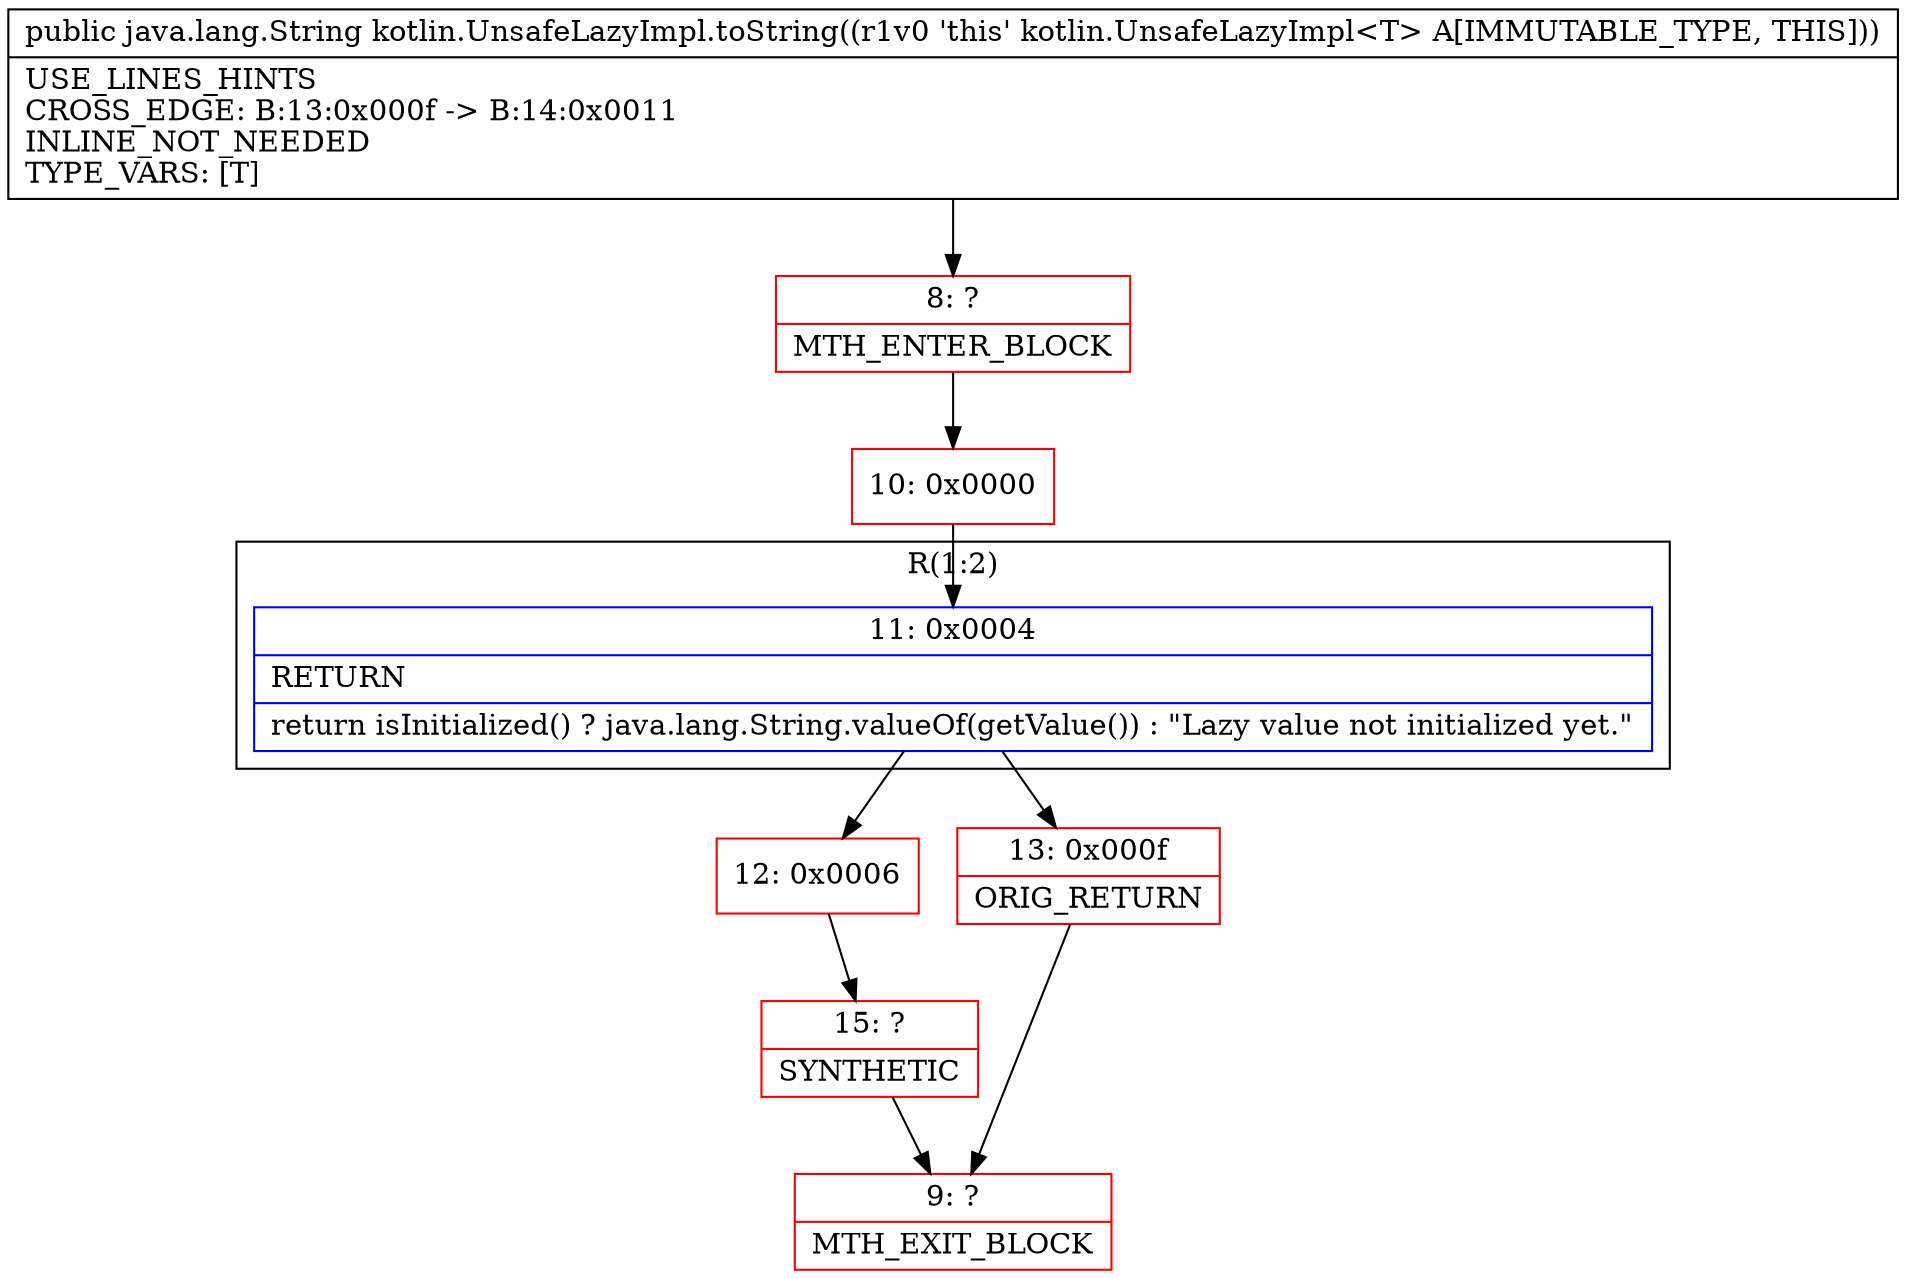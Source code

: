 digraph "CFG forkotlin.UnsafeLazyImpl.toString()Ljava\/lang\/String;" {
subgraph cluster_Region_935405282 {
label = "R(1:2)";
node [shape=record,color=blue];
Node_11 [shape=record,label="{11\:\ 0x0004|RETURN\l|return isInitialized() ? java.lang.String.valueOf(getValue()) : \"Lazy value not initialized yet.\"\l}"];
}
Node_8 [shape=record,color=red,label="{8\:\ ?|MTH_ENTER_BLOCK\l}"];
Node_10 [shape=record,color=red,label="{10\:\ 0x0000}"];
Node_12 [shape=record,color=red,label="{12\:\ 0x0006}"];
Node_15 [shape=record,color=red,label="{15\:\ ?|SYNTHETIC\l}"];
Node_9 [shape=record,color=red,label="{9\:\ ?|MTH_EXIT_BLOCK\l}"];
Node_13 [shape=record,color=red,label="{13\:\ 0x000f|ORIG_RETURN\l}"];
MethodNode[shape=record,label="{public java.lang.String kotlin.UnsafeLazyImpl.toString((r1v0 'this' kotlin.UnsafeLazyImpl\<T\> A[IMMUTABLE_TYPE, THIS]))  | USE_LINES_HINTS\lCROSS_EDGE: B:13:0x000f \-\> B:14:0x0011\lINLINE_NOT_NEEDED\lTYPE_VARS: [T]\l}"];
MethodNode -> Node_8;Node_11 -> Node_12;
Node_11 -> Node_13;
Node_8 -> Node_10;
Node_10 -> Node_11;
Node_12 -> Node_15;
Node_15 -> Node_9;
Node_13 -> Node_9;
}

